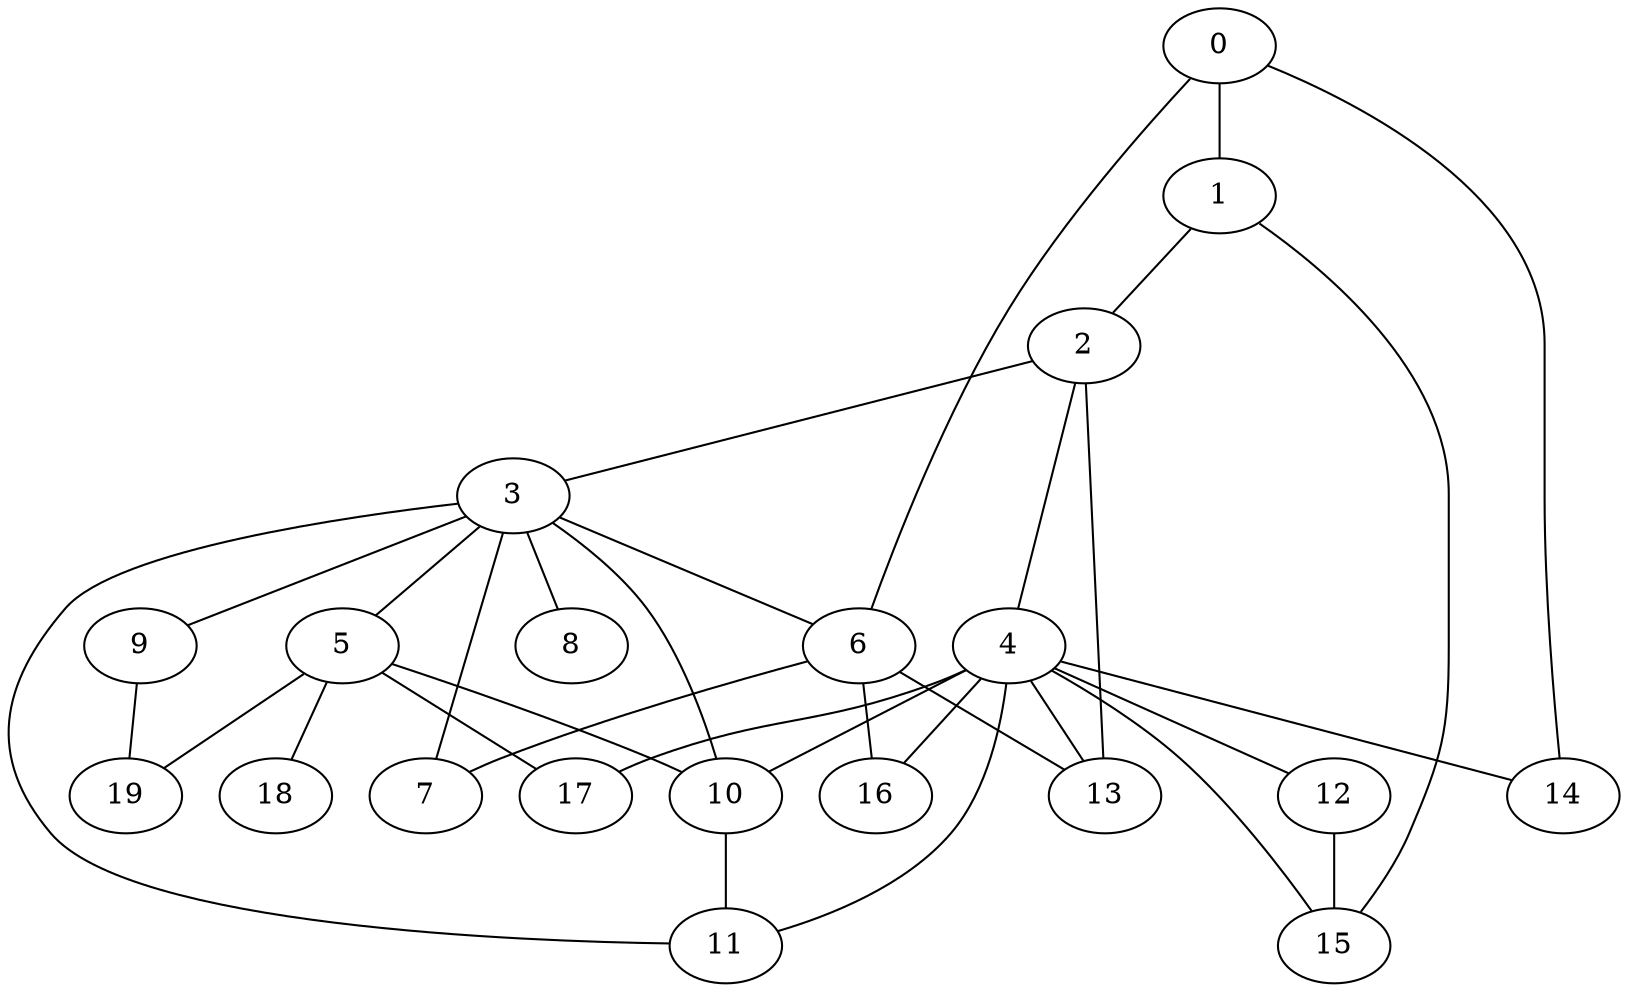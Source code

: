 graph graphname {0--1
0--6
0--14
1--2
1--15
2--3
2--4
2--13
3--5
3--6
3--7
3--8
3--9
3--10
3--11
4--10
4--11
4--12
4--13
4--14
4--15
4--16
4--17
5--10
5--17
5--18
5--19
6--7
6--13
6--16
9--19
10--11
12--15
}